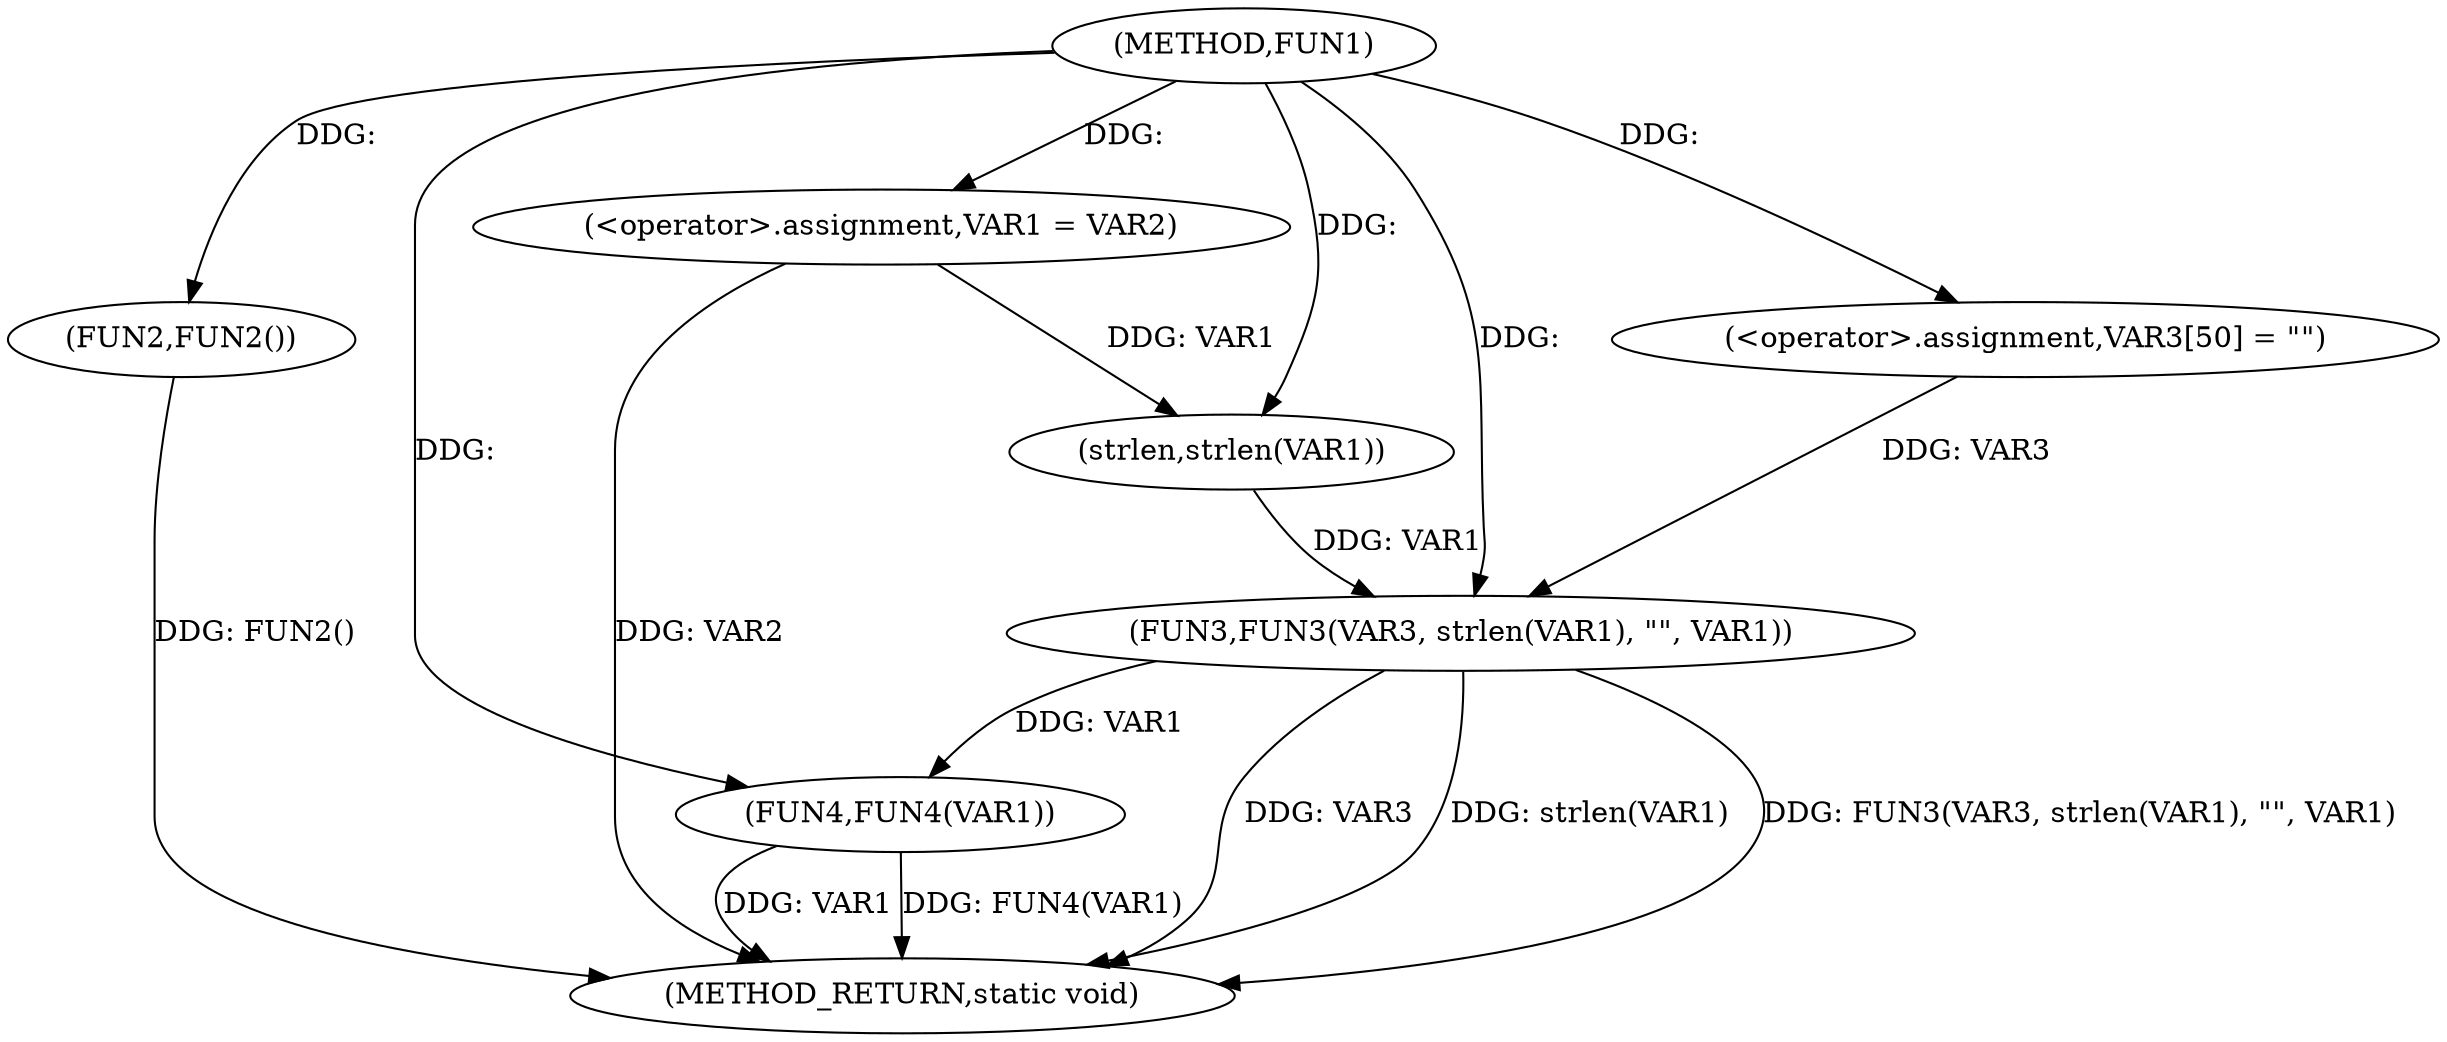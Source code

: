 digraph FUN1 {  
"1000100" [label = "(METHOD,FUN1)" ]
"1000125" [label = "(METHOD_RETURN,static void)" ]
"1000104" [label = "(<operator>.assignment,VAR1 = VAR2)" ]
"1000108" [label = "(FUN2,FUN2())" ]
"1000114" [label = "(<operator>.assignment,VAR3[50] = \"\")" ]
"1000117" [label = "(FUN3,FUN3(VAR3, strlen(VAR1), \"\", VAR1))" ]
"1000119" [label = "(strlen,strlen(VAR1))" ]
"1000123" [label = "(FUN4,FUN4(VAR1))" ]
  "1000117" -> "1000125"  [ label = "DDG: FUN3(VAR3, strlen(VAR1), \"\", VAR1)"] 
  "1000108" -> "1000125"  [ label = "DDG: FUN2()"] 
  "1000123" -> "1000125"  [ label = "DDG: FUN4(VAR1)"] 
  "1000117" -> "1000125"  [ label = "DDG: VAR3"] 
  "1000117" -> "1000125"  [ label = "DDG: strlen(VAR1)"] 
  "1000104" -> "1000125"  [ label = "DDG: VAR2"] 
  "1000123" -> "1000125"  [ label = "DDG: VAR1"] 
  "1000100" -> "1000104"  [ label = "DDG: "] 
  "1000100" -> "1000108"  [ label = "DDG: "] 
  "1000100" -> "1000114"  [ label = "DDG: "] 
  "1000114" -> "1000117"  [ label = "DDG: VAR3"] 
  "1000100" -> "1000117"  [ label = "DDG: "] 
  "1000119" -> "1000117"  [ label = "DDG: VAR1"] 
  "1000104" -> "1000119"  [ label = "DDG: VAR1"] 
  "1000100" -> "1000119"  [ label = "DDG: "] 
  "1000117" -> "1000123"  [ label = "DDG: VAR1"] 
  "1000100" -> "1000123"  [ label = "DDG: "] 
}
